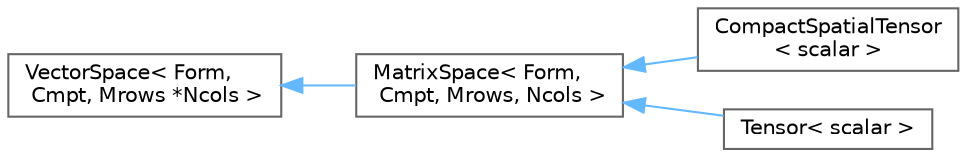digraph "Graphical Class Hierarchy"
{
 // LATEX_PDF_SIZE
  bgcolor="transparent";
  edge [fontname=Helvetica,fontsize=10,labelfontname=Helvetica,labelfontsize=10];
  node [fontname=Helvetica,fontsize=10,shape=box,height=0.2,width=0.4];
  rankdir="LR";
  Node0 [id="Node000000",label="VectorSpace\< Form,\l Cmpt, Mrows *Ncols \>",height=0.2,width=0.4,color="grey40", fillcolor="white", style="filled",URL="$classFoam_1_1VectorSpace.html",tooltip=" "];
  Node0 -> Node1 [id="edge5638_Node000000_Node000001",dir="back",color="steelblue1",style="solid",tooltip=" "];
  Node1 [id="Node000001",label="MatrixSpace\< Form,\l Cmpt, Mrows, Ncols \>",height=0.2,width=0.4,color="grey40", fillcolor="white", style="filled",URL="$classFoam_1_1MatrixSpace.html",tooltip="Templated matrix space."];
  Node1 -> Node2 [id="edge5639_Node000001_Node000002",dir="back",color="steelblue1",style="solid",tooltip=" "];
  Node2 [id="Node000002",label="CompactSpatialTensor\l\< scalar \>",height=0.2,width=0.4,color="grey40", fillcolor="white", style="filled",URL="$classFoam_1_1CompactSpatialTensor.html",tooltip=" "];
  Node1 -> Node3 [id="edge5640_Node000001_Node000003",dir="back",color="steelblue1",style="solid",tooltip=" "];
  Node3 [id="Node000003",label="Tensor\< scalar \>",height=0.2,width=0.4,color="grey40", fillcolor="white", style="filled",URL="$classFoam_1_1Tensor.html",tooltip=" "];
}
